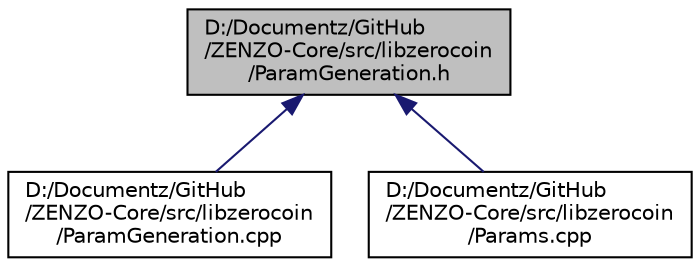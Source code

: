 digraph "D:/Documentz/GitHub/ZENZO-Core/src/libzerocoin/ParamGeneration.h"
{
 // LATEX_PDF_SIZE
  edge [fontname="Helvetica",fontsize="10",labelfontname="Helvetica",labelfontsize="10"];
  node [fontname="Helvetica",fontsize="10",shape=record];
  Node23 [label="D:/Documentz/GitHub\l/ZENZO-Core/src/libzerocoin\l/ParamGeneration.h",height=0.2,width=0.4,color="black", fillcolor="grey75", style="filled", fontcolor="black",tooltip="Parameter generation routines for Zerocoin."];
  Node23 -> Node24 [dir="back",color="midnightblue",fontsize="10",style="solid"];
  Node24 [label="D:/Documentz/GitHub\l/ZENZO-Core/src/libzerocoin\l/ParamGeneration.cpp",height=0.2,width=0.4,color="black", fillcolor="white", style="filled",URL="$_param_generation_8cpp.html",tooltip="Parameter manipulation routines for the Zerocoin cryptographic components."];
  Node23 -> Node25 [dir="back",color="midnightblue",fontsize="10",style="solid"];
  Node25 [label="D:/Documentz/GitHub\l/ZENZO-Core/src/libzerocoin\l/Params.cpp",height=0.2,width=0.4,color="black", fillcolor="white", style="filled",URL="$_params_8cpp.html",tooltip="Parameter class for Zerocoin."];
}

